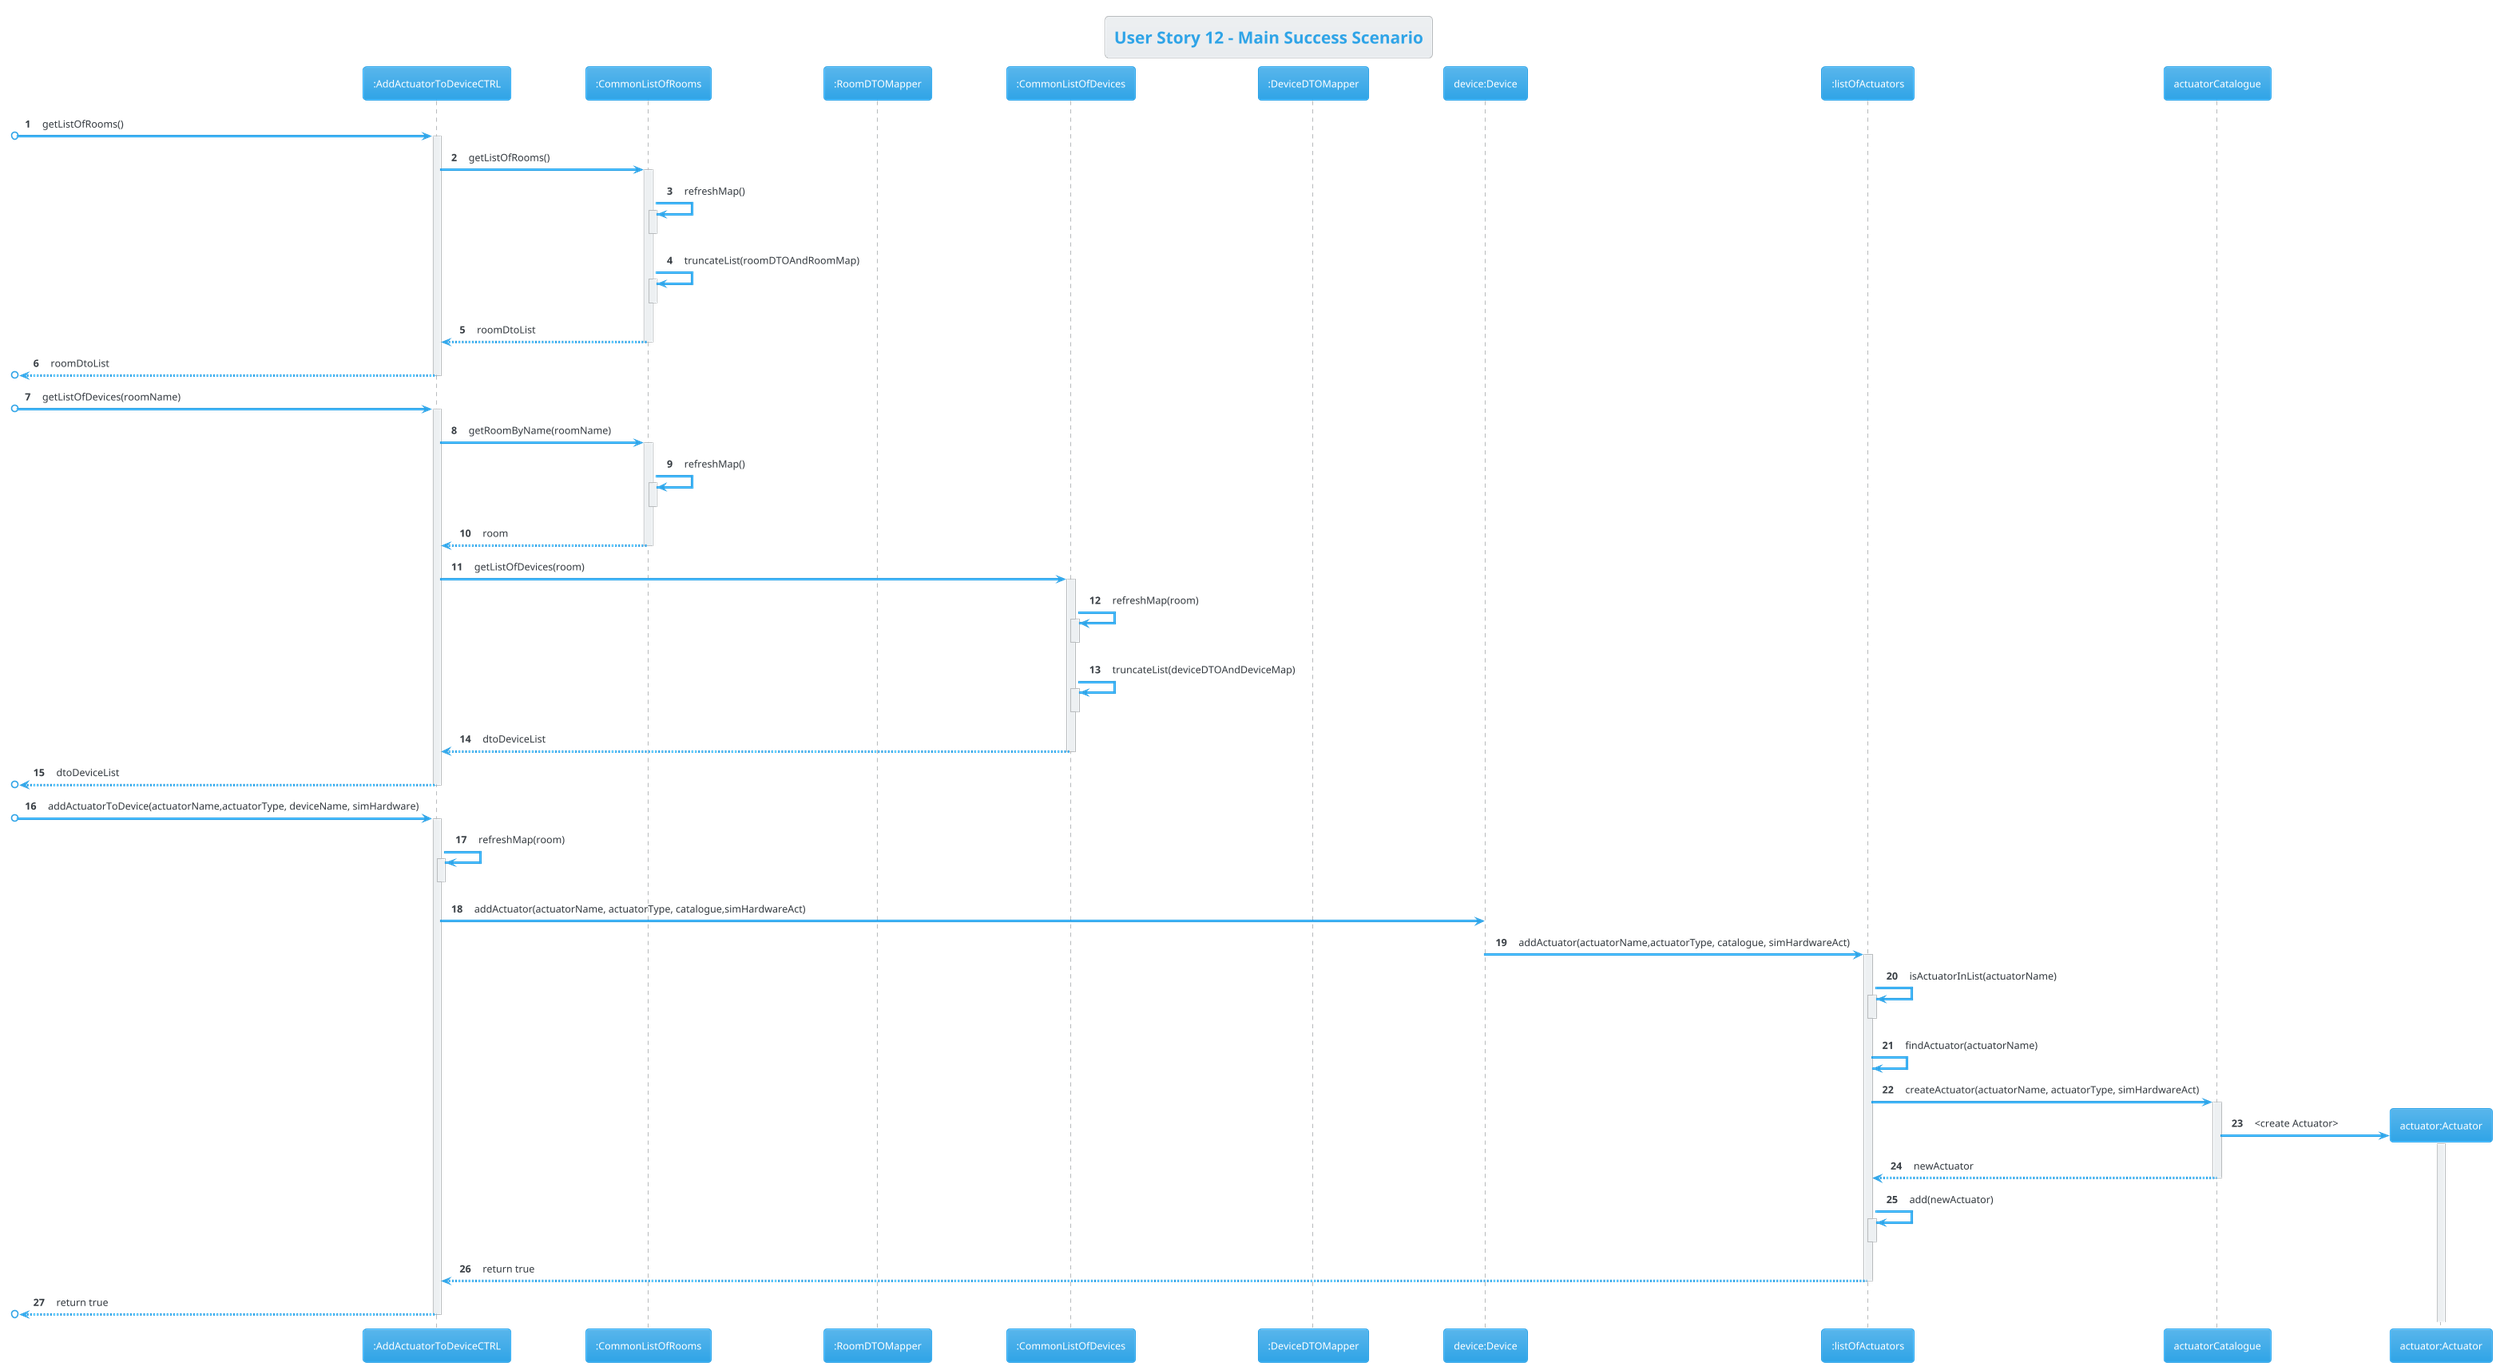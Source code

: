 @startuml

title User Story 12 - Main Success Scenario
autonumber
!theme cerulean

participant ":AddActuatorToDeviceCTRL" as C
participant ":CommonListOfRooms" as CU
participant ":RoomDTOMapper" as RDM
participant ":CommonListOfDevices" as CD
participant ":DeviceDTOMapper" as DDM
participant "device:Device" as D
participant ":listOfActuators" as LA
participant "actuatorCatalogue" as AC
participant "actuator:Actuator" as A



[o-> C : getListOfRooms()
activate C
C -> CU : getListOfRooms()
activate CU
CU -> CU : refreshMap()
activate CU
deactivate CU
CU -> CU : truncateList(roomDTOAndRoomMap)
activate CU
deactivate CU
CU --> C : roomDtoList
deactivate CU
[o<-- C : roomDtoList
deactivate C
[o-> C : getListOfDevices(roomName)
activate C
C -> CU: getRoomByName(roomName)
activate CU
CU -> CU : refreshMap()
activate CU
deactivate CU
CU --> C : room
deactivate CU
C -> CD : getListOfDevices(room)
activate CD
CD -> CD : refreshMap(room)
activate CD
deactivate CD
CD -> CD : truncateList(deviceDTOAndDeviceMap)
activate CD
deactivate CD
CD --> C : dtoDeviceList
deactivate CD
[o<-- C : dtoDeviceList
deactivate C

[o->C : addActuatorToDevice(actuatorName,actuatorType, deviceName, simHardware)
activate C
C -> C : refreshMap(room)
activate C
deactivate C
C -> D : addActuator(actuatorName, actuatorType, catalogue,simHardwareAct)
D -> LA : addActuator(actuatorName,actuatorType, catalogue, simHardwareAct)
activate LA
LA -> LA : isActuatorInList(actuatorName)
activate LA
deactivate LA
LA -> LA : findActuator(actuatorName)
LA -> AC : createActuator(actuatorName, actuatorType, simHardwareAct)
activate AC
AC -> A** : <create Actuator>
activate A
AC --> LA : newActuator
deactivate AC
LA -> LA : add(newActuator)
activate LA
deactivate LA
LA --> C : return true
deactivate LA
[o<-- C : return true
deactivate C
@enduml